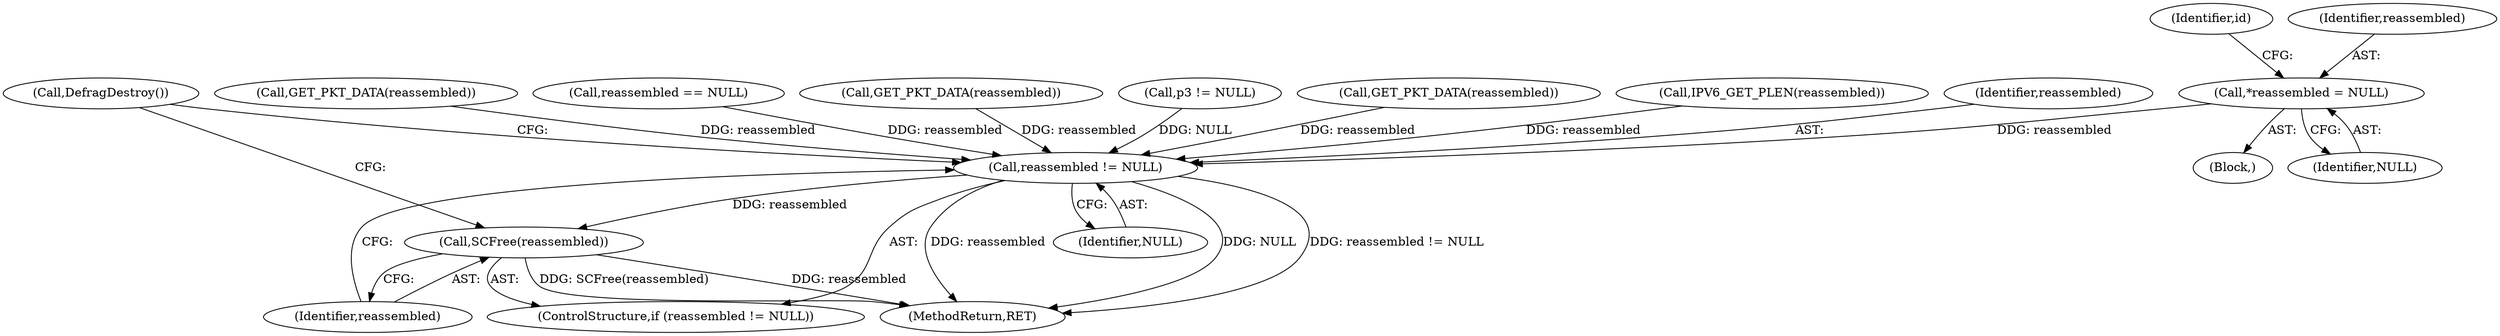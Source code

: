 digraph "0_suricata_4a04f814b15762eb446a5ead4d69d021512df6f8_15@pointer" {
"1000119" [label="(Call,*reassembled = NULL)"];
"1000290" [label="(Call,reassembled != NULL)"];
"1000293" [label="(Call,SCFree(reassembled))"];
"1000124" [label="(Identifier,id)"];
"1000292" [label="(Identifier,NULL)"];
"1000222" [label="(Call,GET_PKT_DATA(reassembled))"];
"1000197" [label="(Call,reassembled == NULL)"];
"1000242" [label="(Call,GET_PKT_DATA(reassembled))"];
"1000284" [label="(Call,p3 != NULL)"];
"1000295" [label="(Call,DefragDestroy())"];
"1000293" [label="(Call,SCFree(reassembled))"];
"1000105" [label="(Block,)"];
"1000120" [label="(Identifier,reassembled)"];
"1000262" [label="(Call,GET_PKT_DATA(reassembled))"];
"1000119" [label="(Call,*reassembled = NULL)"];
"1000290" [label="(Call,reassembled != NULL)"];
"1000121" [label="(Identifier,NULL)"];
"1000203" [label="(Call,IPV6_GET_PLEN(reassembled))"];
"1000294" [label="(Identifier,reassembled)"];
"1000289" [label="(ControlStructure,if (reassembled != NULL))"];
"1000298" [label="(MethodReturn,RET)"];
"1000291" [label="(Identifier,reassembled)"];
"1000119" -> "1000105"  [label="AST: "];
"1000119" -> "1000121"  [label="CFG: "];
"1000120" -> "1000119"  [label="AST: "];
"1000121" -> "1000119"  [label="AST: "];
"1000124" -> "1000119"  [label="CFG: "];
"1000119" -> "1000290"  [label="DDG: reassembled"];
"1000290" -> "1000289"  [label="AST: "];
"1000290" -> "1000292"  [label="CFG: "];
"1000291" -> "1000290"  [label="AST: "];
"1000292" -> "1000290"  [label="AST: "];
"1000294" -> "1000290"  [label="CFG: "];
"1000295" -> "1000290"  [label="CFG: "];
"1000290" -> "1000298"  [label="DDG: reassembled"];
"1000290" -> "1000298"  [label="DDG: NULL"];
"1000290" -> "1000298"  [label="DDG: reassembled != NULL"];
"1000222" -> "1000290"  [label="DDG: reassembled"];
"1000262" -> "1000290"  [label="DDG: reassembled"];
"1000242" -> "1000290"  [label="DDG: reassembled"];
"1000203" -> "1000290"  [label="DDG: reassembled"];
"1000197" -> "1000290"  [label="DDG: reassembled"];
"1000284" -> "1000290"  [label="DDG: NULL"];
"1000290" -> "1000293"  [label="DDG: reassembled"];
"1000293" -> "1000289"  [label="AST: "];
"1000293" -> "1000294"  [label="CFG: "];
"1000294" -> "1000293"  [label="AST: "];
"1000295" -> "1000293"  [label="CFG: "];
"1000293" -> "1000298"  [label="DDG: reassembled"];
"1000293" -> "1000298"  [label="DDG: SCFree(reassembled)"];
}
